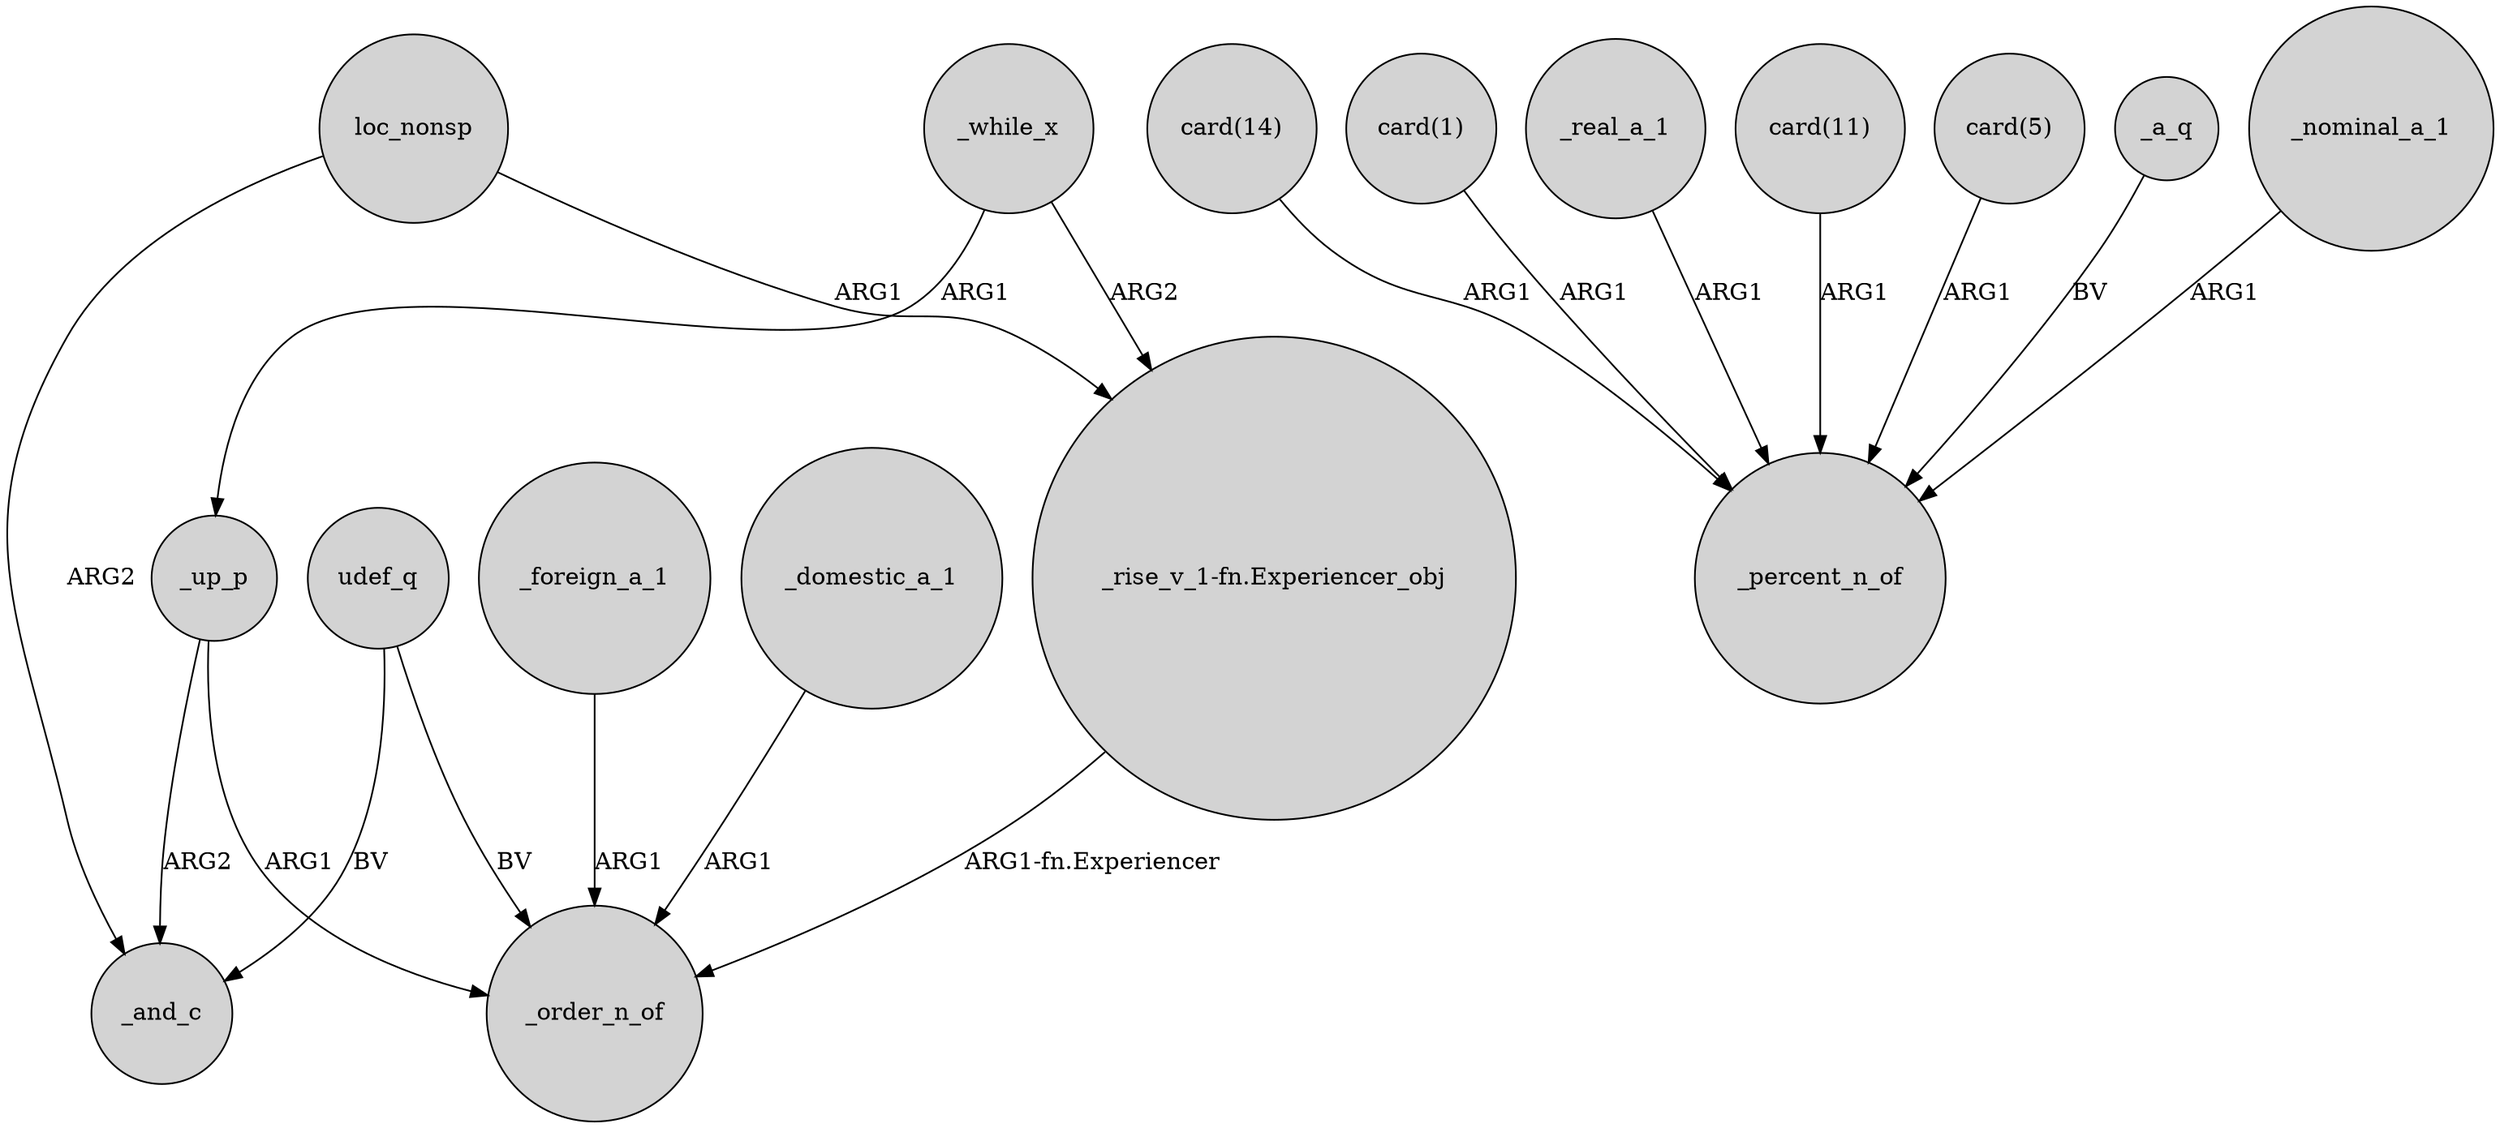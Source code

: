 digraph {
	node [shape=circle style=filled]
	udef_q -> _order_n_of [label=BV]
	"card(14)" -> _percent_n_of [label=ARG1]
	"card(1)" -> _percent_n_of [label=ARG1]
	_up_p -> _and_c [label=ARG2]
	_real_a_1 -> _percent_n_of [label=ARG1]
	_while_x -> _up_p [label=ARG1]
	udef_q -> _and_c [label=BV]
	_domestic_a_1 -> _order_n_of [label=ARG1]
	"card(11)" -> _percent_n_of [label=ARG1]
	_foreign_a_1 -> _order_n_of [label=ARG1]
	loc_nonsp -> "_rise_v_1-fn.Experiencer_obj" [label=ARG1]
	"card(5)" -> _percent_n_of [label=ARG1]
	_a_q -> _percent_n_of [label=BV]
	_while_x -> "_rise_v_1-fn.Experiencer_obj" [label=ARG2]
	"_rise_v_1-fn.Experiencer_obj" -> _order_n_of [label="ARG1-fn.Experiencer"]
	_nominal_a_1 -> _percent_n_of [label=ARG1]
	_up_p -> _order_n_of [label=ARG1]
	loc_nonsp -> _and_c [label=ARG2]
}
